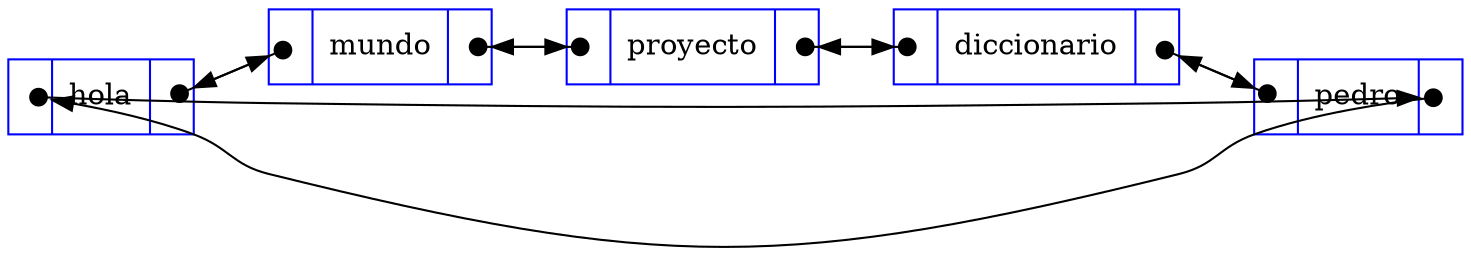 digraph G {
rankdir=LR;
node [shape=record, color=blue, width=0.5, height=0.5]; 

node0 [label="{<a>|hola|<b>}"];
node1 [label="{<a>|mundo|<b>}"];
node2 [label="{<a>|proyecto|<b>}"];
node3 [label="{<a>|diccionario|<b>}"];
node4 [label="{<a>|pedro|<b>}"];

node0:b:c -> node1:a:c [arrowtail=dot, dir=both,tailclip=false];
node1:b:c -> node2:a:c [arrowtail=dot, dir=both,tailclip=false];
node2:b:c -> node3:a:c [arrowtail=dot, dir=both,tailclip=false];
node3:b:c -> node4:a:c [arrowtail=dot, dir=both,tailclip=false];
node4:b:c -> node0:a:c [arrowtail=dot, dir=both,tailclip=false];

node1:a:c -> node0:b:c [arrowtail=dot, dir=both,tailclip=false];
node2:a:c -> node1:b:c [arrowtail=dot, dir=both,tailclip=false];
node3:a:c -> node2:b:c [arrowtail=dot, dir=both,tailclip=false];
node4:a:c -> node3:b:c [arrowtail=dot, dir=both,tailclip=false];
node0:a:c -> node4:b:c [arrowtail=dot, dir=both,tailclip=false];

}

